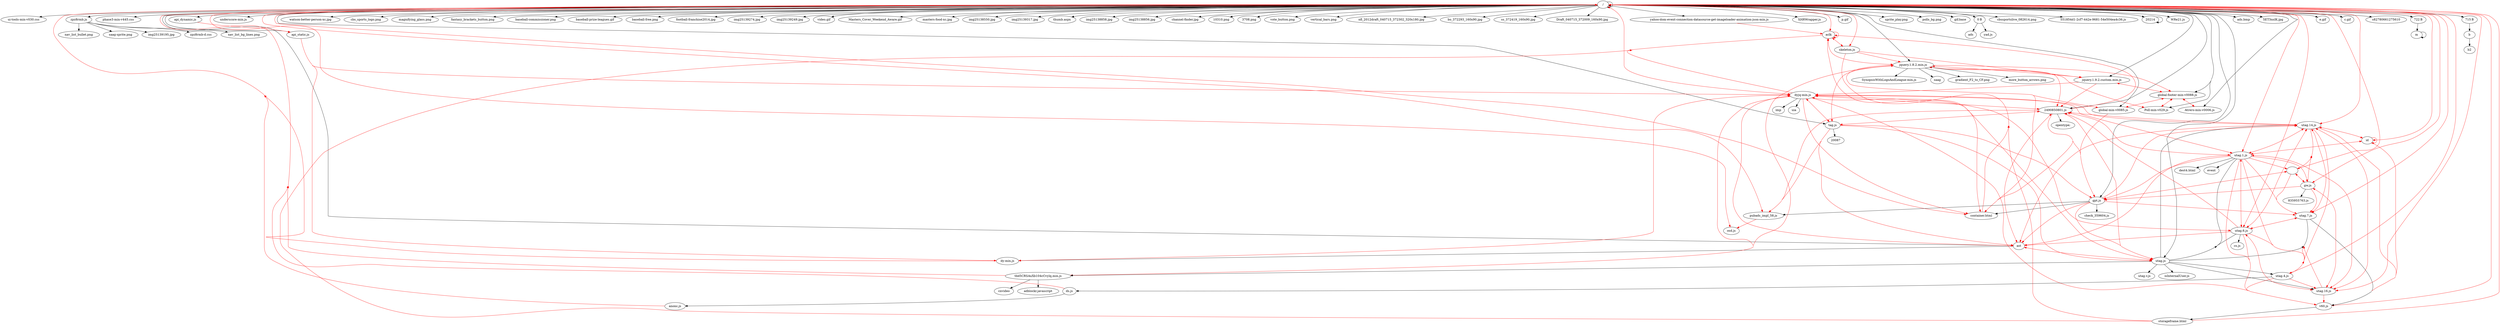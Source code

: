 strict digraph G {
ratio=compress;
concentrate=true;
"/" -> "/";
"/" -> "ui-tools-min-v030.css";
"/" -> "yahoo-dom-event-connection-datasource-get-imageloader-animation-json-min.js";
"/" -> "jquery.1.9.2.custom.min.js";
"/" -> "global-min-v0085.js";
"/" -> "phase3-min-v445.css";
"/" -> "zpz8rmb.js";
"/" -> "api_static.js";
"/" -> "jquery.1.8.2.min.js";
"/" -> "api_dynamic.js";
"/" -> "2490850801.js";
"/" -> "global-footer-min-v0088.js";
"/" -> "underscore-min.js";
"/" -> "Atrero-min-v0006.js";
"/" -> "Poll-min-v029.js";
"/" -> "tag.js";
"/" -> "watson-better-person-xc.jpg";
"/" -> "cbs_sports_logo.png";
"zpz8rmb.js" -> "zpz8rmb-d.css";
"/" -> "magnifying_glass.png";
"/" -> "fantasy_brackets_button.png";
"/" -> "baseball-commissioner.png";
"/" -> "baseball-prize-leagues.gif";
"/" -> "baseball-free.png";
"/" -> "football-franchise2014.jpg";
"/" -> "img25139274.jpg";
"/" -> "img25139249.jpg";
"/" -> "video.gif";
"/" -> "Masters_Cover_Weekend_Aware.gif";
"/" -> "masters-food-xc.jpg";
"/" -> "img25138550.jpg";
"/" -> "img25139317.jpg";
"/" -> "thumb.aspx";
"/" -> "img25138858.jpg";
"/" -> "img25138856.jpg";
"/" -> "channel-finder.jpg";
"/" -> "10310.png";
"/" -> "3708.png";
"/" -> "vote_button.png";
"/" -> "vertical_bars.png";
"/" -> "nfl_2012draft_040715_372302_320x180.jpg";
"/" -> "bo_372293_160x90.jpg";
"/" -> "ss_372419_160x90.jpg";
"/" -> "Draft_040715_372009_160x90.jpg";
"2490850801.js" -> "opentype;";
"/" -> "gpt.js";
"/" -> "ast";
"/" -> "XHRWrapper.js";
"ast" -> "dy-min.js";
"ast" -> "dyjq-min.js";
"zpz8rmb.js" -> "nav_list_bg_lines.png";
"zpz8rmb.js" -> "nav_list_bullet.png";
"/" -> "p.gif";
"zpz8rmb.js" -> "saag-sprite.png";
"gpt.js" -> "pubads_impl_58.js";
"gpt.js" -> "container.html";
"gpt.js" -> "check_359604.js";
"zpz8rmb.js" -> "img25139195.jpg";
"0 B" -> "ads";
"dyjq-min.js" -> "uia";
"0 B" -> "yad.js";
"/" -> "sprite_play.png";
"/" -> "polls_bg.png";
"/" -> "gif;base";
"/" -> "utag.js";
"jquery.1.8.2.min.js" -> "SynopsisWithLogoAndLeague-min.js";
"jquery.1.8.2.min.js" -> "saag";
"jquery.1.8.2.min.js" -> "gradient_F2_to_CF.png";
"jquery.1.8.2.min.js" -> "more_button_arrows.png";
"/" -> "cbssportslive_082614.png";
"/" -> "551854d1-2cf7-442e-9681-54e504ea4c36.js";
"tag.js" -> "20087";
"/" -> "20214";
"20214" -> "20214";
"utag.js" -> "isInternalUser.js";
"utag.js" -> "tbd5CRSAuXb104cCvylq.min.js";
"/" -> "WRe21.js";
"/" -> "551854d1-2cf7-442e-9681-54e504ea4c36.js";
"utag.js" -> "utag.1.js";
"utag.js" -> "utag.7.js";
"utag.js" -> "utag.4.js";
"utag.js" -> "utag.14.js";
"utag.js" -> "utag.6.js";
"utag.js" -> "utag.16.js";
"tbd5CRSAuXb104cCvylq.min.js" -> "adblockr.javascript";
"tbd5CRSAuXb104cCvylq.min.js" -> "cnvideo";
"/" -> "ads.bmp";
"/" -> "5ET3nslK.jpg";
"utag.4.js" -> "ds.js";
"utag.6.js" -> "cs.js";
"715 B" -> "b";
"utag.7.js" -> "v60.js";
"utag.14.js" -> "/";
"utag.16.js" -> "gw.js";
"jquery.1.8.2.min.js" -> "/";
"ds.js" -> "anonc.js";
"/" -> "e.gif";
"b" -> "b2";
"utag.1.js" -> "id";
"utag.js" -> "utag.v.js";
"gw.js" -> "835955763.js";
"v60.js" -> "storageframe.html";
"/" -> "c.gif";
"utag.1.js" -> "event";
"utag.1.js" -> "id";
"722 B" -> "m";
"m" -> "m";
"/" -> "s82780661275610";
"utag.1.js" -> "dest4.html";
"dyjq-min.js" -> "imp";
"/" -> "715 B";
"/" -> "0 B";
"/" -> "722 B";
"container.html" -> "skeleton.js"[color=red];
"skeleton.js" -> "/"[color=red];
"skeleton.js" -> "aclk"[color=red];
"/" -> "aclk"[color=red];
"/" -> "aclk"[color=red];
"container.html" -> "aclk"[color=red];
"aclk" -> "aclk"[color=red];
"aclk" -> "/"[color=red];
"aclk" -> "aclk"[color=red];
"aclk" -> "/"[color=red];
"/" -> "aclk"[color=red];
"container.html" -> "aclk"[color=red];
"aclk" -> "aclk"[color=red];
"aclk" -> "/"[color=red];
"aclk" -> "jquery.1.8.2.min.js"[color=red];
"aclk" -> "aclk"[color=red];
"/" -> "aclk"[color=red];
"aclk" -> "/"[color=red];
"container.html" -> "/"[color=red];
"aclk" -> "jquery.1.8.2.min.js"[color=red];
"jquery.1.8.2.min.js" -> "jquery.1.9.2.custom.min.js"[color=red];
"jquery.1.8.2.min.js" -> "2490850801.js"[color=red];
"jquery.1.9.2.custom.min.js" -> "2490850801.js"[color=red];
"jquery.1.9.2.custom.min.js" -> "/"[color=red];
"2490850801.js" -> "/"[color=red];
"2490850801.js" -> "tag.js"[color=red];
"tag.js" -> "gpt.js"[color=red];
"tag.js" -> "ast"[color=red];
"tag.js" -> "/"[color=red];
"tag.js" -> "utag.js"[color=red];
"tag.js" -> "pubads_impl_58.js"[color=red];
"tag.js" -> "dyjq-min.js"[color=red];
"2490850801.js" -> "gpt.js"[color=red];
"gpt.js" -> "ast"[color=red];
"gpt.js" -> "/"[color=red];
"2490850801.js" -> "ast"[color=red];
"/" -> "dyjq-min.js"[color=red];
"/" -> "pubads_impl_58.js"[color=red];
"ast" -> "/"[color=red];
"ast" -> "utag.js"[color=red];
"2490850801.js" -> "utag.js"[color=red];
"gpt.js" -> "utag.js"[color=red];
"utag.js" -> "dyjq-min.js"[color=red];
"2490850801.js" -> "pubads_impl_58.js"[color=red];
"dy-min.js" -> "dyjq-min.js"[color=red];
"jquery.1.9.2.custom.min.js" -> "dyjq-min.js"[color=red];
"2490850801.js" -> "dyjq-min.js"[color=red];
"dyjq-min.js" -> "/"[color=red];
"dyjq-min.js" -> "tbd5CRSAuXb104cCvylq.min.js"[color=red];
"pubads_impl_58.js" -> "/"[color=red];
"/" -> ""[color=red];
"tbd5CRSAuXb104cCvylq.min.js" -> "/"[color=red];
"/" -> "utag.4.js"[color=red];
"/" -> "utag.1.js"[color=red];
"dyjq-min.js" -> "utag.1.js"[color=red];
"utag.4.js" -> "utag.1.js"[color=red];
"utag.1.js" -> "utag.7.js"[color=red];
"utag.1.js" -> "utag.6.js"[color=red];
"utag.1.js" -> "utag.16.js"[color=red];
"utag.1.js" -> "utag.14.js"[color=red];
"utag.1.js" -> "/"[color=red];
"utag.1.js" -> "gw.js"[color=red];
"utag.1.js" -> ""[color=red];
"dyjq-min.js" -> "utag.6.js"[color=red];
"/" -> "utag.6.js"[color=red];
"utag.4.js" -> "utag.6.js"[color=red];
"utag.7.js" -> "utag.6.js"[color=red];
"utag.6.js" -> "utag.14.js"[color=red];
"utag.6.js" -> "utag.16.js"[color=red];
"utag.7.js" -> "/"[color=red];
"/" -> "osd.js"[color=red];
"utag.7.js" -> "utag.14.js"[color=red];
"dyjq-min.js" -> "utag.14.js"[color=red];
"/" -> "utag.14.js"[color=red];
"utag.4.js" -> "utag.14.js"[color=red];
"utag.16.js" -> "utag.14.js"[color=red];
"utag.4.js" -> "/"[color=red];
"utag.6.js" -> "/"[color=red];
"utag.16.js" -> "/"[color=red];
"/" -> "id"[color=red];
"utag.14.js" -> "id"[color=red];
"id" -> "v60.js"[color=red];
"utag.14.js" -> "v60.js"[color=red];
"utag.6.js" -> "v60.js"[color=red];
"utag.1.js" -> "v60.js"[color=red];
"dyjq-min.js" -> "v60.js"[color=red];
"/" -> "v60.js"[color=red];
"utag.4.js" -> "v60.js"[color=red];
"utag.16.js" -> "v60.js"[color=red];
"v60.js" -> "/"[color=red];
"/" -> "gw.js"[color=red];
"gw.js" -> "/"[color=red];
"" -> "/"[color=red];
"jquery.1.9.2.custom.min.js" -> "jquery.1.8.2.min.js"[color=red];
"/" -> "utag.7.js"[color=red];
"utag.14.js" -> "utag.6.js"[color=red];
"aclk" -> "aclk"[color=red];
"aclk" -> "container.html"[color=red];
"aclk" -> "container.html"[color=red];
"aclk" -> "skeleton.js"[color=red];
"gpt.js" -> "utag.7.js"[color=red];
"gw.js" -> "utag.7.js"[color=red];
"" -> "utag.7.js"[color=red];
"gpt.js" -> "utag.14.js"[color=red];
"gw.js" -> "utag.14.js"[color=red];
"" -> "utag.14.js"[color=red];
"2490850801.js" -> "utag.14.js"[color=red];
"ast" -> "utag.14.js"[color=red];
"dyjq-min.js" -> "ast"[color=red];
"utag.1.js" -> "ast"[color=red];
"utag.6.js" -> "ast"[color=red];
"utag.14.js" -> "ast"[color=red];
"jquery.1.8.2.min.js" -> "aclk"[color=red];
"2490850801.js" -> "aclk"[color=red];
"dyjq-min.js" -> "aclk"[color=red];
"utag.1.js" -> "dyjq-min.js"[color=red];
"utag.6.js" -> "dyjq-min.js"[color=red];
"utag.14.js" -> "dyjq-min.js"[color=red];
"ast" -> "2490850801.js"[color=red];
"dyjq-min.js" -> "2490850801.js"[color=red];
"utag.1.js" -> "2490850801.js"[color=red];
"utag.6.js" -> "2490850801.js"[color=red];
"utag.14.js" -> "2490850801.js"[color=red];
"dyjq-min.js" -> "tag.js"[color=red];
"jquery.1.8.2.min.js" -> "tag.js"[color=red];
"aclk" -> "aclk"[color=red];
"gpt.js" -> ""[color=red];
"gw.js" -> ""[color=red];
"utag.1.js" -> "gpt.js"[color=red];
"gw.js" -> "gpt.js"[color=red];
"" -> "gpt.js"[color=red];
"/" -> "container.html"[color=red];
"jquery.1.8.2.min.js" -> "container.html"[color=red];
"2490850801.js" -> "container.html"[color=red];
"dyjq-min.js" -> "container.html"[color=red];
"dyjq-min.js" -> "utag.js"[color=red];
"utag.js" -> "ast"[color=red];
"2490850801.js" -> "jquery.1.8.2.min.js"[color=red];
"id" -> "utag.14.js"[color=red];
"id" -> "/"[color=red];
"tag.js" -> "2490850801.js"[color=red];
"aclk" -> "skeleton.js"[color=red];
"storageframe.html" -> "aclk"[color=red];
"aclk" -> "aclk"[color=red];
"aclk" -> "/"[color=red];
"/" -> "skeleton.js"[color=red];
"/" -> "aclk"[color=red];
"skeleton.js" -> "aclk"[color=red];
"storageframe.html" -> "skeleton.js"[color=red];
"skeleton.js" -> "jquery.1.8.2.min.js"[color=red];
"skeleton.js" -> "/"[color=red];
"jquery.1.8.2.min.js" -> "jquery.1.9.2.custom.min.js"[color=red];
"skeleton.js" -> "jquery.1.9.2.custom.min.js"[color=red];
"jquery.1.8.2.min.js" -> "global-min-v0085.js"[color=red];
"global-min-v0085.js" -> "/"[color=red];
"2490850801.js" -> "/"[color=red];
"jquery.1.8.2.min.js" -> "2490850801.js"[color=red];
"api_dynamic.js" -> "api_static.js"[color=red];
"api_static.js" -> "dyjq-min.js"[color=red];
"yahoo-dom-event-connection-datasource-get-imageloader-animation-json-min.js" -> "/"[color=red];
"jquery.1.9.2.custom.min.js" -> "/"[color=red];
"global-min-v0085.js" -> "global-footer-min-v0088.js"[color=red];
"jquery.1.8.2.min.js" -> "global-footer-min-v0088.js"[color=red];
"jquery.1.9.2.custom.min.js" -> "global-footer-min-v0088.js"[color=red];
"global-footer-min-v0088.js" -> "Atrero-min-v0006.js"[color=red];
"global-footer-min-v0088.js" -> "Poll-min-v029.js"[color=red];
"jquery.1.8.2.min.js" -> "Poll-min-v029.js"[color=red];
"zpz8rmb.js" -> "/"[color=red];
"storageframe.html" -> "/"[color=red];
"jquery.1.8.2.min.js" -> "tag.js"[color=red];
"global-min-v0085.js" -> "gpt.js"[color=red];
"/" -> "pubads_impl_58.js"[color=red];
"pubads_impl_58.js" -> "/"[color=red];
"api_static.js" -> "dy-min.js"[color=red];
"dyjq-min.js" -> "dy-min.js"[color=red];
"utag.js" -> "/"[color=red];
"api_static.js" -> "/"[color=red];
"gpt.js" -> "/"[color=red];
"tag.js" -> "/"[color=red];
"dy-min.js" -> "/"[color=red];
"dyjq-min.js" -> "/"[color=red];
"jquery.1.8.2.min.js" -> "tbd5CRSAuXb104cCvylq.min.js"[color=red];
"/" -> "utag.4.js"[color=red];
"utag.4.js" -> "/"[color=red];
"/" -> "utag.14.js"[color=red];
"utag.4.js" -> "utag.14.js"[color=red];
"/" -> "utag.16.js"[color=red];
"utag.4.js" -> "utag.16.js"[color=red];
"utag.14.js" -> "utag.16.js"[color=red];
"/" -> "utag.6.js"[color=red];
"utag.4.js" -> "utag.6.js"[color=red];
"utag.14.js" -> "utag.6.js"[color=red];
"utag.16.js" -> "utag.6.js"[color=red];
"/" -> "utag.1.js"[color=red];
"2490850801.js" -> "utag.1.js"[color=red];
"utag.4.js" -> "utag.1.js"[color=red];
"utag.6.js" -> "utag.1.js"[color=red];
"utag.14.js" -> "utag.1.js"[color=red];
"utag.16.js" -> "utag.1.js"[color=red];
"/" -> "utag.7.js"[color=red];
"utag.1.js" -> "utag.7.js"[color=red];
"utag.4.js" -> "utag.7.js"[color=red];
"utag.6.js" -> "utag.7.js"[color=red];
"utag.14.js" -> "utag.7.js"[color=red];
"utag.16.js" -> "utag.7.js"[color=red];
"ast" -> "/"[color=red];
"pubads_impl_58.js" -> "osd.js"[color=red];
"/" -> "osd.js"[color=red];
"ds.js" -> "/"[color=red];
"" -> "gw.js"[color=red];
"id" -> "id"[color=red];
"v60.js" -> "/"[color=red];
"utag.7.js" -> "/"[color=red];
"anonc.js" -> "/"[color=red];
"osd.js" -> "/"[color=red];
"yahoo-dom-event-connection-datasource-get-imageloader-animation-json-min.js" -> "aclk"[color=red];
"jquery.1.8.2.min.js" -> "aclk"[color=red];
"aclk" -> "/"[color=red];
"utag.1.js" -> "/"[color=red];
"utag.1.js" -> "2490850801.js"[color=red];
"jquery.1.9.2.custom.min.js" -> "jquery.1.8.2.min.js"[color=red];
"skeleton.js" -> "aclk"[color=red];
"gw.js" -> "utag.16.js"[color=red];
"Atrero-min-v0006.js" -> "global-footer-min-v0088.js"[color=red];
"aclk" -> "skeleton.js"[color=red];
"aclk" -> "aclk"[color=red];
"/" -> "aclk"[color=red];
"tag.js" -> "jquery.1.8.2.min.js"[color=red];
"utag.16.js" -> "/"[color=red];
"id" -> "utag.1.js"[color=red];
"utag.6.js" -> "/"[color=red];
"global-footer-min-v0088.js" -> "jquery.1.9.2.custom.min.js"[color=red];
"global-footer-min-v0088.js" -> "global-min-v0085.js"[color=red];
"id" -> "id"[color=red];
"Poll-min-v029.js" -> "global-footer-min-v0088.js"[color=red];
}
